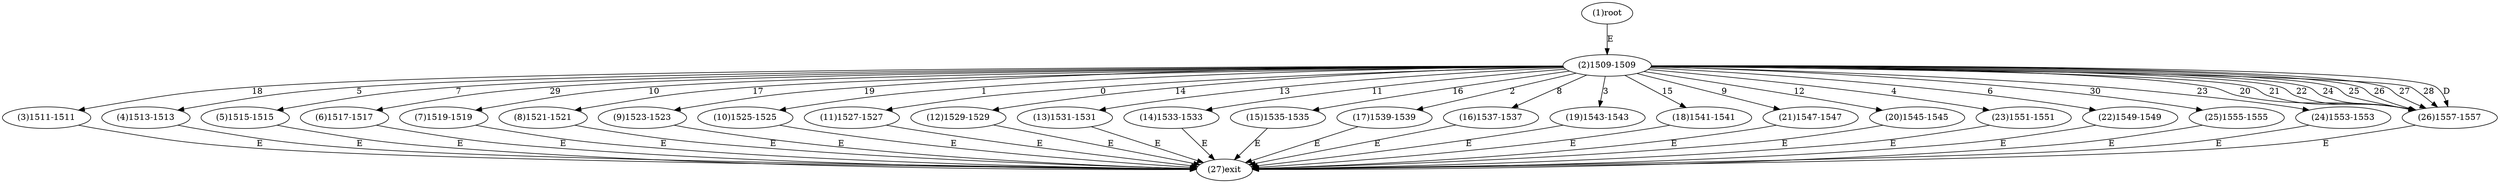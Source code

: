 digraph "" { 
1[ label="(1)root"];
2[ label="(2)1509-1509"];
3[ label="(3)1511-1511"];
4[ label="(4)1513-1513"];
5[ label="(5)1515-1515"];
6[ label="(6)1517-1517"];
7[ label="(7)1519-1519"];
8[ label="(8)1521-1521"];
9[ label="(9)1523-1523"];
10[ label="(10)1525-1525"];
11[ label="(11)1527-1527"];
12[ label="(12)1529-1529"];
13[ label="(13)1531-1531"];
14[ label="(14)1533-1533"];
15[ label="(15)1535-1535"];
17[ label="(17)1539-1539"];
16[ label="(16)1537-1537"];
19[ label="(19)1543-1543"];
18[ label="(18)1541-1541"];
21[ label="(21)1547-1547"];
20[ label="(20)1545-1545"];
23[ label="(23)1551-1551"];
22[ label="(22)1549-1549"];
25[ label="(25)1555-1555"];
24[ label="(24)1553-1553"];
27[ label="(27)exit"];
26[ label="(26)1557-1557"];
1->2[ label="E"];
2->11[ label="0"];
2->10[ label="1"];
2->17[ label="2"];
2->19[ label="3"];
2->23[ label="4"];
2->4[ label="5"];
2->22[ label="6"];
2->5[ label="7"];
2->16[ label="8"];
2->21[ label="9"];
2->7[ label="10"];
2->14[ label="11"];
2->20[ label="12"];
2->13[ label="13"];
2->12[ label="14"];
2->18[ label="15"];
2->15[ label="16"];
2->8[ label="17"];
2->3[ label="18"];
2->9[ label="19"];
2->26[ label="20"];
2->26[ label="21"];
2->26[ label="22"];
2->24[ label="23"];
2->26[ label="24"];
2->26[ label="25"];
2->26[ label="26"];
2->26[ label="27"];
2->26[ label="28"];
2->6[ label="29"];
2->25[ label="30"];
2->26[ label="D"];
3->27[ label="E"];
4->27[ label="E"];
5->27[ label="E"];
6->27[ label="E"];
7->27[ label="E"];
8->27[ label="E"];
9->27[ label="E"];
10->27[ label="E"];
11->27[ label="E"];
12->27[ label="E"];
13->27[ label="E"];
14->27[ label="E"];
15->27[ label="E"];
16->27[ label="E"];
17->27[ label="E"];
18->27[ label="E"];
19->27[ label="E"];
20->27[ label="E"];
21->27[ label="E"];
22->27[ label="E"];
23->27[ label="E"];
24->27[ label="E"];
25->27[ label="E"];
26->27[ label="E"];
}